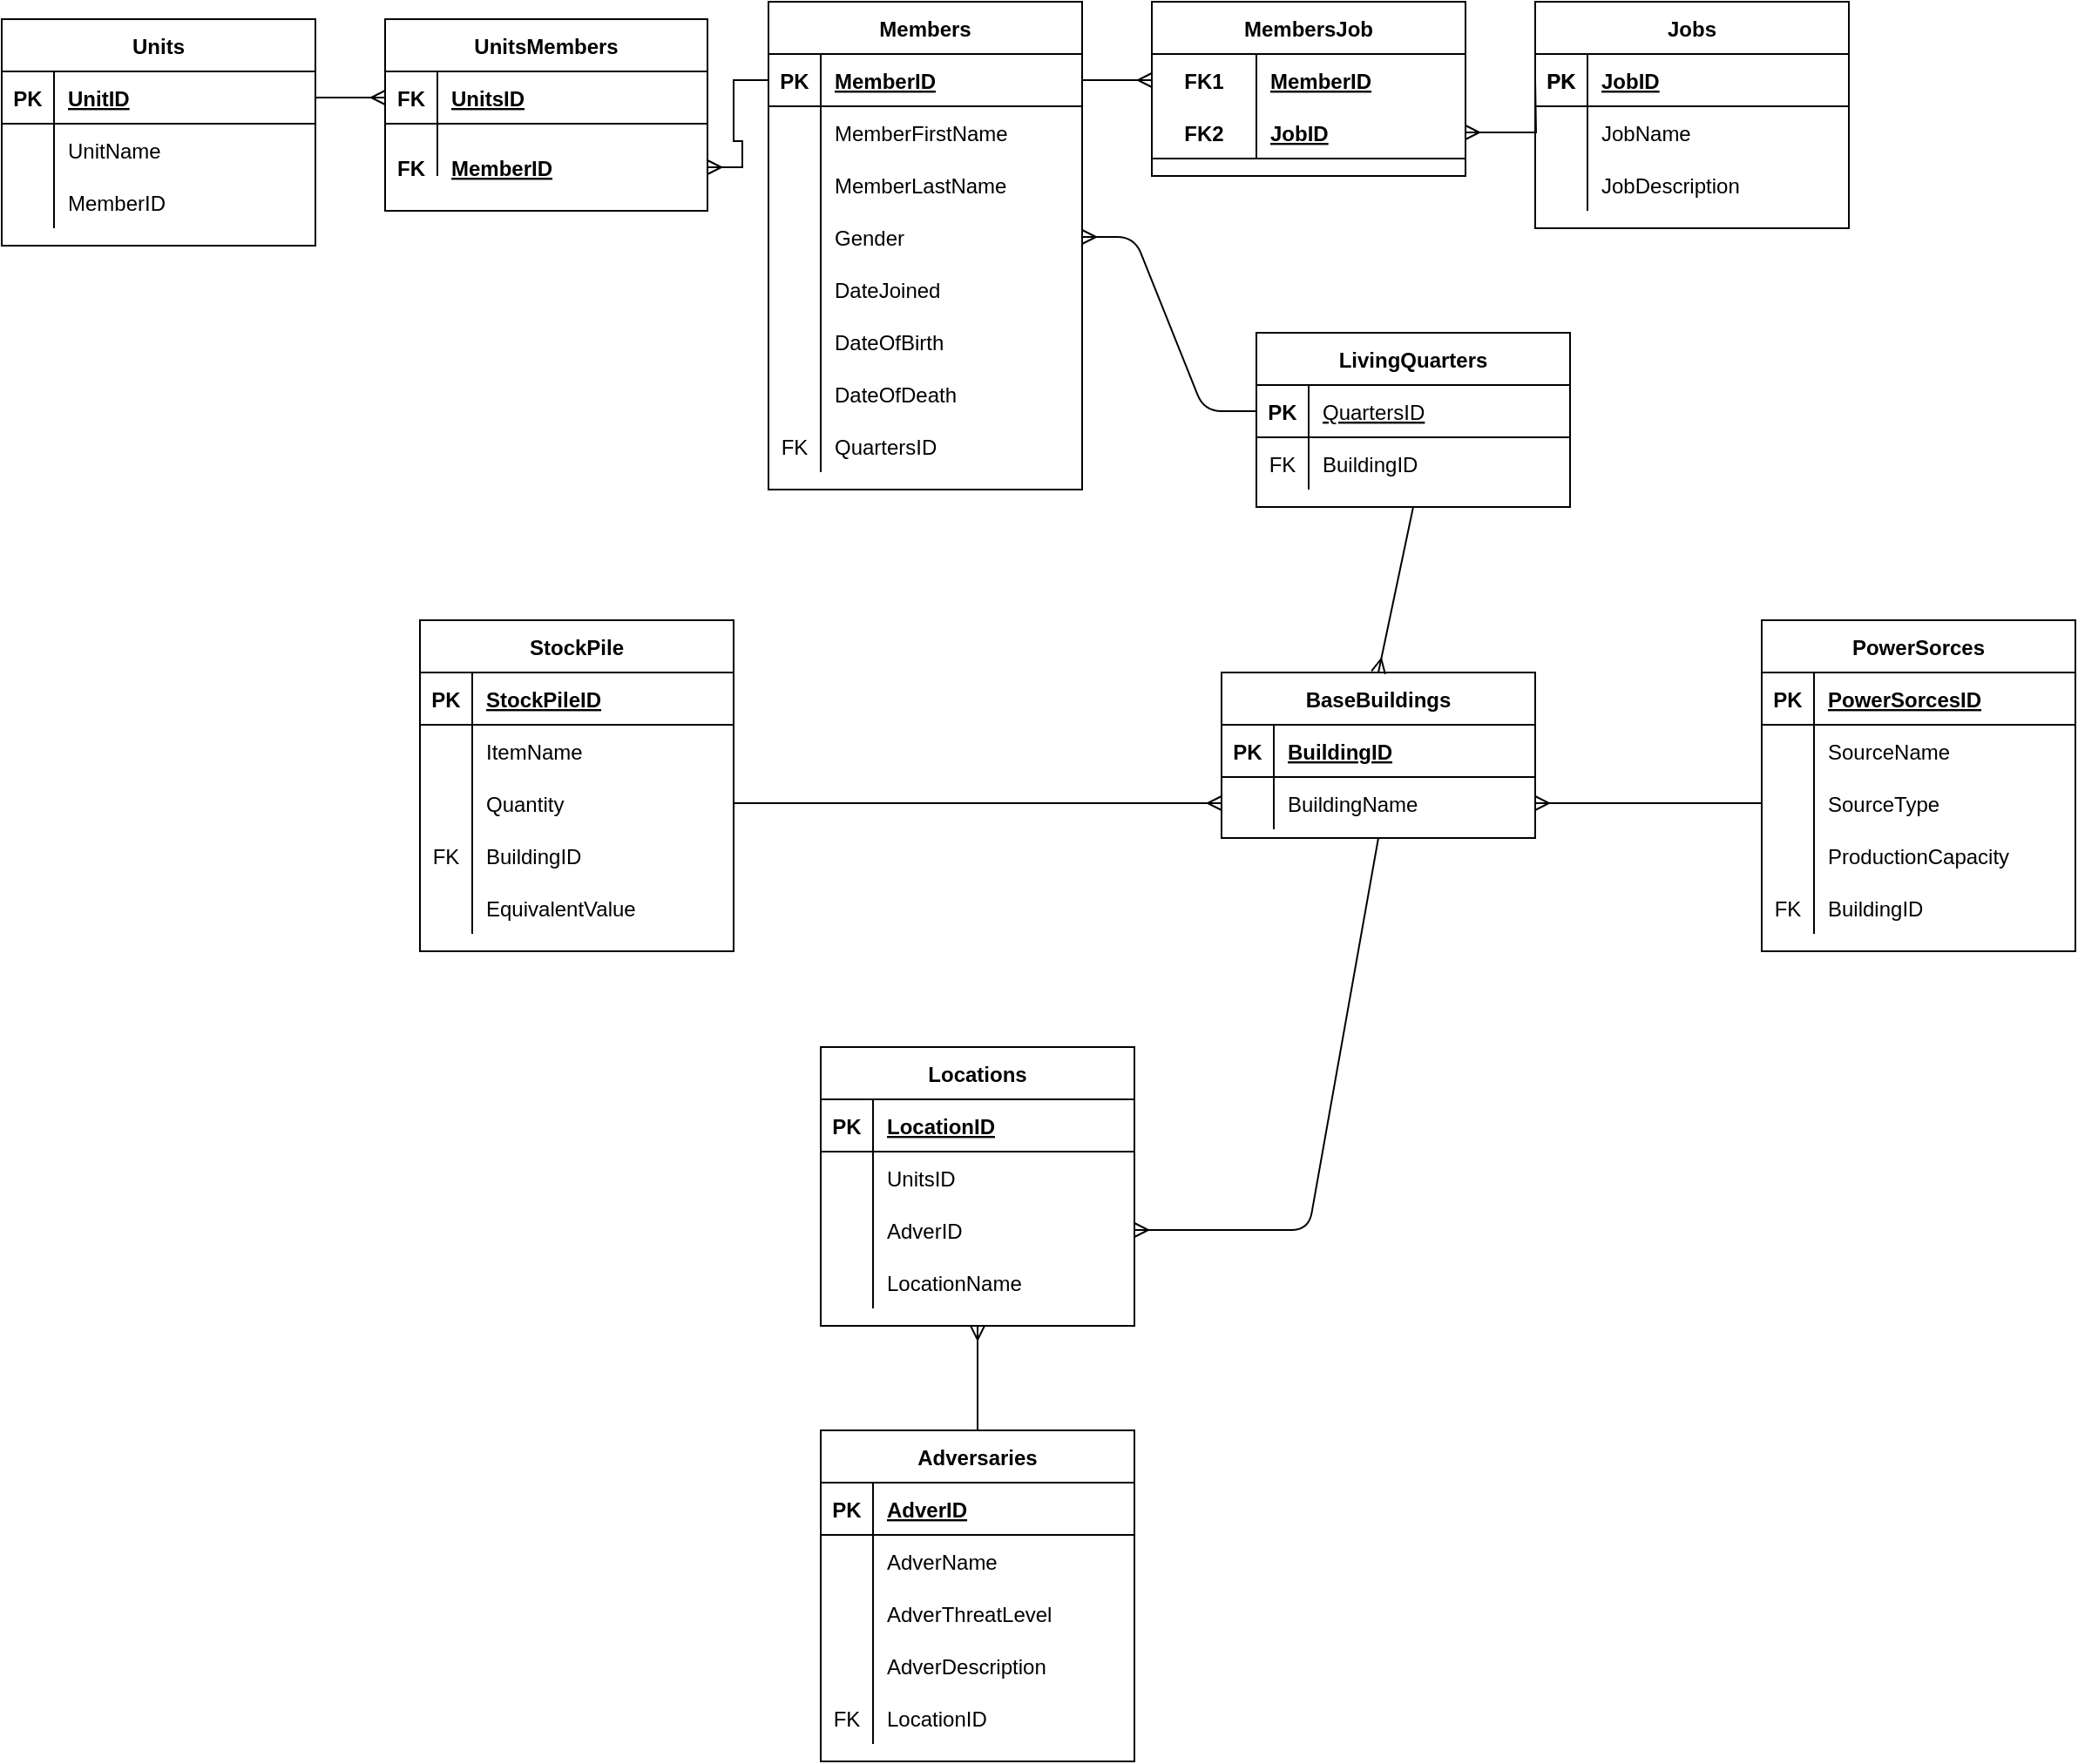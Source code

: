 <?xml version="1.0" encoding="UTF-8"?>
<mxfile version="15.2.7" type="device"><diagram id="sGzeN9eq1iAqkdP0Y8tc" name="Page-1"><mxGraphModel dx="1024" dy="592" grid="1" gridSize="10" guides="1" tooltips="1" connect="1" arrows="1" fold="1" page="1" pageScale="1" pageWidth="850" pageHeight="1100" math="0" shadow="0"><root><mxCell id="0"/><mxCell id="1" parent="0"/><mxCell id="gWBonMHqzaID2I5CXt48-1" value="Members" style="shape=table;startSize=30;container=1;collapsible=1;childLayout=tableLayout;fixedRows=1;rowLines=0;fontStyle=1;align=center;resizeLast=1;" parent="1" vertex="1"><mxGeometry x="460" y="20" width="180" height="280" as="geometry"/></mxCell><mxCell id="gWBonMHqzaID2I5CXt48-2" value="" style="shape=partialRectangle;collapsible=0;dropTarget=0;pointerEvents=0;fillColor=none;top=0;left=0;bottom=1;right=0;points=[[0,0.5],[1,0.5]];portConstraint=eastwest;" parent="gWBonMHqzaID2I5CXt48-1" vertex="1"><mxGeometry y="30" width="180" height="30" as="geometry"/></mxCell><mxCell id="gWBonMHqzaID2I5CXt48-3" value="PK" style="shape=partialRectangle;connectable=0;fillColor=none;top=0;left=0;bottom=0;right=0;fontStyle=1;overflow=hidden;" parent="gWBonMHqzaID2I5CXt48-2" vertex="1"><mxGeometry width="30" height="30" as="geometry"><mxRectangle width="30" height="30" as="alternateBounds"/></mxGeometry></mxCell><mxCell id="gWBonMHqzaID2I5CXt48-4" value="MemberID" style="shape=partialRectangle;connectable=0;fillColor=none;top=0;left=0;bottom=0;right=0;align=left;spacingLeft=6;fontStyle=5;overflow=hidden;" parent="gWBonMHqzaID2I5CXt48-2" vertex="1"><mxGeometry x="30" width="150" height="30" as="geometry"><mxRectangle width="150" height="30" as="alternateBounds"/></mxGeometry></mxCell><mxCell id="gWBonMHqzaID2I5CXt48-5" value="" style="shape=partialRectangle;collapsible=0;dropTarget=0;pointerEvents=0;fillColor=none;top=0;left=0;bottom=0;right=0;points=[[0,0.5],[1,0.5]];portConstraint=eastwest;" parent="gWBonMHqzaID2I5CXt48-1" vertex="1"><mxGeometry y="60" width="180" height="30" as="geometry"/></mxCell><mxCell id="gWBonMHqzaID2I5CXt48-6" value="" style="shape=partialRectangle;connectable=0;fillColor=none;top=0;left=0;bottom=0;right=0;editable=1;overflow=hidden;" parent="gWBonMHqzaID2I5CXt48-5" vertex="1"><mxGeometry width="30" height="30" as="geometry"><mxRectangle width="30" height="30" as="alternateBounds"/></mxGeometry></mxCell><mxCell id="gWBonMHqzaID2I5CXt48-7" value="MemberFirstName" style="shape=partialRectangle;connectable=0;fillColor=none;top=0;left=0;bottom=0;right=0;align=left;spacingLeft=6;overflow=hidden;" parent="gWBonMHqzaID2I5CXt48-5" vertex="1"><mxGeometry x="30" width="150" height="30" as="geometry"><mxRectangle width="150" height="30" as="alternateBounds"/></mxGeometry></mxCell><mxCell id="gWBonMHqzaID2I5CXt48-8" value="" style="shape=partialRectangle;collapsible=0;dropTarget=0;pointerEvents=0;fillColor=none;top=0;left=0;bottom=0;right=0;points=[[0,0.5],[1,0.5]];portConstraint=eastwest;" parent="gWBonMHqzaID2I5CXt48-1" vertex="1"><mxGeometry y="90" width="180" height="30" as="geometry"/></mxCell><mxCell id="gWBonMHqzaID2I5CXt48-9" value="" style="shape=partialRectangle;connectable=0;fillColor=none;top=0;left=0;bottom=0;right=0;editable=1;overflow=hidden;" parent="gWBonMHqzaID2I5CXt48-8" vertex="1"><mxGeometry width="30" height="30" as="geometry"><mxRectangle width="30" height="30" as="alternateBounds"/></mxGeometry></mxCell><mxCell id="gWBonMHqzaID2I5CXt48-10" value="MemberLastName" style="shape=partialRectangle;connectable=0;fillColor=none;top=0;left=0;bottom=0;right=0;align=left;spacingLeft=6;overflow=hidden;" parent="gWBonMHqzaID2I5CXt48-8" vertex="1"><mxGeometry x="30" width="150" height="30" as="geometry"><mxRectangle width="150" height="30" as="alternateBounds"/></mxGeometry></mxCell><mxCell id="gWBonMHqzaID2I5CXt48-11" value="" style="shape=partialRectangle;collapsible=0;dropTarget=0;pointerEvents=0;fillColor=none;top=0;left=0;bottom=0;right=0;points=[[0,0.5],[1,0.5]];portConstraint=eastwest;" parent="gWBonMHqzaID2I5CXt48-1" vertex="1"><mxGeometry y="120" width="180" height="30" as="geometry"/></mxCell><mxCell id="gWBonMHqzaID2I5CXt48-12" value="" style="shape=partialRectangle;connectable=0;fillColor=none;top=0;left=0;bottom=0;right=0;editable=1;overflow=hidden;" parent="gWBonMHqzaID2I5CXt48-11" vertex="1"><mxGeometry width="30" height="30" as="geometry"><mxRectangle width="30" height="30" as="alternateBounds"/></mxGeometry></mxCell><mxCell id="gWBonMHqzaID2I5CXt48-13" value="Gender" style="shape=partialRectangle;connectable=0;fillColor=none;top=0;left=0;bottom=0;right=0;align=left;spacingLeft=6;overflow=hidden;" parent="gWBonMHqzaID2I5CXt48-11" vertex="1"><mxGeometry x="30" width="150" height="30" as="geometry"><mxRectangle width="150" height="30" as="alternateBounds"/></mxGeometry></mxCell><mxCell id="CGRuyr7pEytKTQR2_WyI-4" value="" style="shape=partialRectangle;collapsible=0;dropTarget=0;pointerEvents=0;fillColor=none;top=0;left=0;bottom=0;right=0;points=[[0,0.5],[1,0.5]];portConstraint=eastwest;" vertex="1" parent="gWBonMHqzaID2I5CXt48-1"><mxGeometry y="150" width="180" height="30" as="geometry"/></mxCell><mxCell id="CGRuyr7pEytKTQR2_WyI-5" value="" style="shape=partialRectangle;connectable=0;fillColor=none;top=0;left=0;bottom=0;right=0;editable=1;overflow=hidden;" vertex="1" parent="CGRuyr7pEytKTQR2_WyI-4"><mxGeometry width="30" height="30" as="geometry"><mxRectangle width="30" height="30" as="alternateBounds"/></mxGeometry></mxCell><mxCell id="CGRuyr7pEytKTQR2_WyI-6" value="DateJoined" style="shape=partialRectangle;connectable=0;fillColor=none;top=0;left=0;bottom=0;right=0;align=left;spacingLeft=6;overflow=hidden;" vertex="1" parent="CGRuyr7pEytKTQR2_WyI-4"><mxGeometry x="30" width="150" height="30" as="geometry"><mxRectangle width="150" height="30" as="alternateBounds"/></mxGeometry></mxCell><mxCell id="CGRuyr7pEytKTQR2_WyI-7" value="" style="shape=partialRectangle;collapsible=0;dropTarget=0;pointerEvents=0;fillColor=none;top=0;left=0;bottom=0;right=0;points=[[0,0.5],[1,0.5]];portConstraint=eastwest;" vertex="1" parent="gWBonMHqzaID2I5CXt48-1"><mxGeometry y="180" width="180" height="30" as="geometry"/></mxCell><mxCell id="CGRuyr7pEytKTQR2_WyI-8" value="" style="shape=partialRectangle;connectable=0;fillColor=none;top=0;left=0;bottom=0;right=0;editable=1;overflow=hidden;" vertex="1" parent="CGRuyr7pEytKTQR2_WyI-7"><mxGeometry width="30" height="30" as="geometry"><mxRectangle width="30" height="30" as="alternateBounds"/></mxGeometry></mxCell><mxCell id="CGRuyr7pEytKTQR2_WyI-9" value="DateOfBirth" style="shape=partialRectangle;connectable=0;fillColor=none;top=0;left=0;bottom=0;right=0;align=left;spacingLeft=6;overflow=hidden;" vertex="1" parent="CGRuyr7pEytKTQR2_WyI-7"><mxGeometry x="30" width="150" height="30" as="geometry"><mxRectangle width="150" height="30" as="alternateBounds"/></mxGeometry></mxCell><mxCell id="CGRuyr7pEytKTQR2_WyI-10" value="" style="shape=partialRectangle;collapsible=0;dropTarget=0;pointerEvents=0;fillColor=none;top=0;left=0;bottom=0;right=0;points=[[0,0.5],[1,0.5]];portConstraint=eastwest;" vertex="1" parent="gWBonMHqzaID2I5CXt48-1"><mxGeometry y="210" width="180" height="30" as="geometry"/></mxCell><mxCell id="CGRuyr7pEytKTQR2_WyI-11" value="" style="shape=partialRectangle;connectable=0;fillColor=none;top=0;left=0;bottom=0;right=0;editable=1;overflow=hidden;" vertex="1" parent="CGRuyr7pEytKTQR2_WyI-10"><mxGeometry width="30" height="30" as="geometry"><mxRectangle width="30" height="30" as="alternateBounds"/></mxGeometry></mxCell><mxCell id="CGRuyr7pEytKTQR2_WyI-12" value="DateOfDeath" style="shape=partialRectangle;connectable=0;fillColor=none;top=0;left=0;bottom=0;right=0;align=left;spacingLeft=6;overflow=hidden;" vertex="1" parent="CGRuyr7pEytKTQR2_WyI-10"><mxGeometry x="30" width="150" height="30" as="geometry"><mxRectangle width="150" height="30" as="alternateBounds"/></mxGeometry></mxCell><mxCell id="gWBonMHqzaID2I5CXt48-14" value="" style="shape=partialRectangle;collapsible=0;dropTarget=0;pointerEvents=0;fillColor=none;top=0;left=0;bottom=0;right=0;points=[[0,0.5],[1,0.5]];portConstraint=eastwest;" parent="gWBonMHqzaID2I5CXt48-1" vertex="1"><mxGeometry y="240" width="180" height="30" as="geometry"/></mxCell><mxCell id="gWBonMHqzaID2I5CXt48-15" value="FK" style="shape=partialRectangle;connectable=0;fillColor=none;top=0;left=0;bottom=0;right=0;editable=1;overflow=hidden;" parent="gWBonMHqzaID2I5CXt48-14" vertex="1"><mxGeometry width="30" height="30" as="geometry"><mxRectangle width="30" height="30" as="alternateBounds"/></mxGeometry></mxCell><mxCell id="gWBonMHqzaID2I5CXt48-16" value="QuartersID" style="shape=partialRectangle;connectable=0;fillColor=none;top=0;left=0;bottom=0;right=0;align=left;spacingLeft=6;overflow=hidden;" parent="gWBonMHqzaID2I5CXt48-14" vertex="1"><mxGeometry x="30" width="150" height="30" as="geometry"><mxRectangle width="150" height="30" as="alternateBounds"/></mxGeometry></mxCell><mxCell id="gWBonMHqzaID2I5CXt48-17" value="Locations" style="shape=table;startSize=30;container=1;collapsible=1;childLayout=tableLayout;fixedRows=1;rowLines=0;fontStyle=1;align=center;resizeLast=1;" parent="1" vertex="1"><mxGeometry x="490" y="620" width="180" height="160" as="geometry"/></mxCell><mxCell id="gWBonMHqzaID2I5CXt48-18" value="" style="shape=partialRectangle;collapsible=0;dropTarget=0;pointerEvents=0;fillColor=none;top=0;left=0;bottom=1;right=0;points=[[0,0.5],[1,0.5]];portConstraint=eastwest;" parent="gWBonMHqzaID2I5CXt48-17" vertex="1"><mxGeometry y="30" width="180" height="30" as="geometry"/></mxCell><mxCell id="gWBonMHqzaID2I5CXt48-19" value="PK" style="shape=partialRectangle;connectable=0;fillColor=none;top=0;left=0;bottom=0;right=0;fontStyle=1;overflow=hidden;" parent="gWBonMHqzaID2I5CXt48-18" vertex="1"><mxGeometry width="30" height="30" as="geometry"><mxRectangle width="30" height="30" as="alternateBounds"/></mxGeometry></mxCell><mxCell id="gWBonMHqzaID2I5CXt48-20" value="LocationID" style="shape=partialRectangle;connectable=0;fillColor=none;top=0;left=0;bottom=0;right=0;align=left;spacingLeft=6;fontStyle=5;overflow=hidden;" parent="gWBonMHqzaID2I5CXt48-18" vertex="1"><mxGeometry x="30" width="150" height="30" as="geometry"><mxRectangle width="150" height="30" as="alternateBounds"/></mxGeometry></mxCell><mxCell id="gWBonMHqzaID2I5CXt48-21" value="" style="shape=partialRectangle;collapsible=0;dropTarget=0;pointerEvents=0;fillColor=none;top=0;left=0;bottom=0;right=0;points=[[0,0.5],[1,0.5]];portConstraint=eastwest;" parent="gWBonMHqzaID2I5CXt48-17" vertex="1"><mxGeometry y="60" width="180" height="30" as="geometry"/></mxCell><mxCell id="gWBonMHqzaID2I5CXt48-22" value="" style="shape=partialRectangle;connectable=0;fillColor=none;top=0;left=0;bottom=0;right=0;editable=1;overflow=hidden;" parent="gWBonMHqzaID2I5CXt48-21" vertex="1"><mxGeometry width="30" height="30" as="geometry"><mxRectangle width="30" height="30" as="alternateBounds"/></mxGeometry></mxCell><mxCell id="gWBonMHqzaID2I5CXt48-23" value="UnitsID" style="shape=partialRectangle;connectable=0;fillColor=none;top=0;left=0;bottom=0;right=0;align=left;spacingLeft=6;overflow=hidden;" parent="gWBonMHqzaID2I5CXt48-21" vertex="1"><mxGeometry x="30" width="150" height="30" as="geometry"><mxRectangle width="150" height="30" as="alternateBounds"/></mxGeometry></mxCell><mxCell id="gWBonMHqzaID2I5CXt48-24" value="" style="shape=partialRectangle;collapsible=0;dropTarget=0;pointerEvents=0;fillColor=none;top=0;left=0;bottom=0;right=0;points=[[0,0.5],[1,0.5]];portConstraint=eastwest;" parent="gWBonMHqzaID2I5CXt48-17" vertex="1"><mxGeometry y="90" width="180" height="30" as="geometry"/></mxCell><mxCell id="gWBonMHqzaID2I5CXt48-25" value="" style="shape=partialRectangle;connectable=0;fillColor=none;top=0;left=0;bottom=0;right=0;editable=1;overflow=hidden;" parent="gWBonMHqzaID2I5CXt48-24" vertex="1"><mxGeometry width="30" height="30" as="geometry"><mxRectangle width="30" height="30" as="alternateBounds"/></mxGeometry></mxCell><mxCell id="gWBonMHqzaID2I5CXt48-26" value="AdverID" style="shape=partialRectangle;connectable=0;fillColor=none;top=0;left=0;bottom=0;right=0;align=left;spacingLeft=6;overflow=hidden;" parent="gWBonMHqzaID2I5CXt48-24" vertex="1"><mxGeometry x="30" width="150" height="30" as="geometry"><mxRectangle width="150" height="30" as="alternateBounds"/></mxGeometry></mxCell><mxCell id="gWBonMHqzaID2I5CXt48-27" value="" style="shape=partialRectangle;collapsible=0;dropTarget=0;pointerEvents=0;fillColor=none;top=0;left=0;bottom=0;right=0;points=[[0,0.5],[1,0.5]];portConstraint=eastwest;" parent="gWBonMHqzaID2I5CXt48-17" vertex="1"><mxGeometry y="120" width="180" height="30" as="geometry"/></mxCell><mxCell id="gWBonMHqzaID2I5CXt48-28" value="" style="shape=partialRectangle;connectable=0;fillColor=none;top=0;left=0;bottom=0;right=0;editable=1;overflow=hidden;" parent="gWBonMHqzaID2I5CXt48-27" vertex="1"><mxGeometry width="30" height="30" as="geometry"><mxRectangle width="30" height="30" as="alternateBounds"/></mxGeometry></mxCell><mxCell id="gWBonMHqzaID2I5CXt48-29" value="LocationName" style="shape=partialRectangle;connectable=0;fillColor=none;top=0;left=0;bottom=0;right=0;align=left;spacingLeft=6;overflow=hidden;" parent="gWBonMHqzaID2I5CXt48-27" vertex="1"><mxGeometry x="30" width="150" height="30" as="geometry"><mxRectangle width="150" height="30" as="alternateBounds"/></mxGeometry></mxCell><mxCell id="gWBonMHqzaID2I5CXt48-30" value="Units" style="shape=table;startSize=30;container=1;collapsible=1;childLayout=tableLayout;fixedRows=1;rowLines=0;fontStyle=1;align=center;resizeLast=1;" parent="1" vertex="1"><mxGeometry x="20" y="30" width="180" height="130" as="geometry"/></mxCell><mxCell id="gWBonMHqzaID2I5CXt48-31" value="" style="shape=partialRectangle;collapsible=0;dropTarget=0;pointerEvents=0;fillColor=none;top=0;left=0;bottom=1;right=0;points=[[0,0.5],[1,0.5]];portConstraint=eastwest;" parent="gWBonMHqzaID2I5CXt48-30" vertex="1"><mxGeometry y="30" width="180" height="30" as="geometry"/></mxCell><mxCell id="gWBonMHqzaID2I5CXt48-32" value="PK" style="shape=partialRectangle;connectable=0;fillColor=none;top=0;left=0;bottom=0;right=0;fontStyle=1;overflow=hidden;" parent="gWBonMHqzaID2I5CXt48-31" vertex="1"><mxGeometry width="30" height="30" as="geometry"><mxRectangle width="30" height="30" as="alternateBounds"/></mxGeometry></mxCell><mxCell id="gWBonMHqzaID2I5CXt48-33" value="UnitID" style="shape=partialRectangle;connectable=0;fillColor=none;top=0;left=0;bottom=0;right=0;align=left;spacingLeft=6;fontStyle=5;overflow=hidden;" parent="gWBonMHqzaID2I5CXt48-31" vertex="1"><mxGeometry x="30" width="150" height="30" as="geometry"><mxRectangle width="150" height="30" as="alternateBounds"/></mxGeometry></mxCell><mxCell id="gWBonMHqzaID2I5CXt48-34" value="" style="shape=partialRectangle;collapsible=0;dropTarget=0;pointerEvents=0;fillColor=none;top=0;left=0;bottom=0;right=0;points=[[0,0.5],[1,0.5]];portConstraint=eastwest;" parent="gWBonMHqzaID2I5CXt48-30" vertex="1"><mxGeometry y="60" width="180" height="30" as="geometry"/></mxCell><mxCell id="gWBonMHqzaID2I5CXt48-35" value="" style="shape=partialRectangle;connectable=0;fillColor=none;top=0;left=0;bottom=0;right=0;editable=1;overflow=hidden;" parent="gWBonMHqzaID2I5CXt48-34" vertex="1"><mxGeometry width="30" height="30" as="geometry"><mxRectangle width="30" height="30" as="alternateBounds"/></mxGeometry></mxCell><mxCell id="gWBonMHqzaID2I5CXt48-36" value="UnitName" style="shape=partialRectangle;connectable=0;fillColor=none;top=0;left=0;bottom=0;right=0;align=left;spacingLeft=6;overflow=hidden;" parent="gWBonMHqzaID2I5CXt48-34" vertex="1"><mxGeometry x="30" width="150" height="30" as="geometry"><mxRectangle width="150" height="30" as="alternateBounds"/></mxGeometry></mxCell><mxCell id="gWBonMHqzaID2I5CXt48-37" value="" style="shape=partialRectangle;collapsible=0;dropTarget=0;pointerEvents=0;fillColor=none;top=0;left=0;bottom=0;right=0;points=[[0,0.5],[1,0.5]];portConstraint=eastwest;" parent="gWBonMHqzaID2I5CXt48-30" vertex="1"><mxGeometry y="90" width="180" height="30" as="geometry"/></mxCell><mxCell id="gWBonMHqzaID2I5CXt48-38" value="" style="shape=partialRectangle;connectable=0;fillColor=none;top=0;left=0;bottom=0;right=0;editable=1;overflow=hidden;" parent="gWBonMHqzaID2I5CXt48-37" vertex="1"><mxGeometry width="30" height="30" as="geometry"><mxRectangle width="30" height="30" as="alternateBounds"/></mxGeometry></mxCell><mxCell id="gWBonMHqzaID2I5CXt48-39" value="MemberID" style="shape=partialRectangle;connectable=0;fillColor=none;top=0;left=0;bottom=0;right=0;align=left;spacingLeft=6;overflow=hidden;" parent="gWBonMHqzaID2I5CXt48-37" vertex="1"><mxGeometry x="30" width="150" height="30" as="geometry"><mxRectangle width="150" height="30" as="alternateBounds"/></mxGeometry></mxCell><mxCell id="gWBonMHqzaID2I5CXt48-43" value="StockPile" style="shape=table;startSize=30;container=1;collapsible=1;childLayout=tableLayout;fixedRows=1;rowLines=0;fontStyle=1;align=center;resizeLast=1;" parent="1" vertex="1"><mxGeometry x="260" y="375" width="180" height="190" as="geometry"/></mxCell><mxCell id="gWBonMHqzaID2I5CXt48-44" value="" style="shape=partialRectangle;collapsible=0;dropTarget=0;pointerEvents=0;fillColor=none;top=0;left=0;bottom=1;right=0;points=[[0,0.5],[1,0.5]];portConstraint=eastwest;" parent="gWBonMHqzaID2I5CXt48-43" vertex="1"><mxGeometry y="30" width="180" height="30" as="geometry"/></mxCell><mxCell id="gWBonMHqzaID2I5CXt48-45" value="PK" style="shape=partialRectangle;connectable=0;fillColor=none;top=0;left=0;bottom=0;right=0;fontStyle=1;overflow=hidden;" parent="gWBonMHqzaID2I5CXt48-44" vertex="1"><mxGeometry width="30" height="30" as="geometry"><mxRectangle width="30" height="30" as="alternateBounds"/></mxGeometry></mxCell><mxCell id="gWBonMHqzaID2I5CXt48-46" value="StockPileID" style="shape=partialRectangle;connectable=0;fillColor=none;top=0;left=0;bottom=0;right=0;align=left;spacingLeft=6;fontStyle=5;overflow=hidden;" parent="gWBonMHqzaID2I5CXt48-44" vertex="1"><mxGeometry x="30" width="150" height="30" as="geometry"><mxRectangle width="150" height="30" as="alternateBounds"/></mxGeometry></mxCell><mxCell id="gWBonMHqzaID2I5CXt48-47" value="" style="shape=partialRectangle;collapsible=0;dropTarget=0;pointerEvents=0;fillColor=none;top=0;left=0;bottom=0;right=0;points=[[0,0.5],[1,0.5]];portConstraint=eastwest;" parent="gWBonMHqzaID2I5CXt48-43" vertex="1"><mxGeometry y="60" width="180" height="30" as="geometry"/></mxCell><mxCell id="gWBonMHqzaID2I5CXt48-48" value="" style="shape=partialRectangle;connectable=0;fillColor=none;top=0;left=0;bottom=0;right=0;editable=1;overflow=hidden;" parent="gWBonMHqzaID2I5CXt48-47" vertex="1"><mxGeometry width="30" height="30" as="geometry"><mxRectangle width="30" height="30" as="alternateBounds"/></mxGeometry></mxCell><mxCell id="gWBonMHqzaID2I5CXt48-49" value="ItemName" style="shape=partialRectangle;connectable=0;fillColor=none;top=0;left=0;bottom=0;right=0;align=left;spacingLeft=6;overflow=hidden;" parent="gWBonMHqzaID2I5CXt48-47" vertex="1"><mxGeometry x="30" width="150" height="30" as="geometry"><mxRectangle width="150" height="30" as="alternateBounds"/></mxGeometry></mxCell><mxCell id="gWBonMHqzaID2I5CXt48-50" value="" style="shape=partialRectangle;collapsible=0;dropTarget=0;pointerEvents=0;fillColor=none;top=0;left=0;bottom=0;right=0;points=[[0,0.5],[1,0.5]];portConstraint=eastwest;" parent="gWBonMHqzaID2I5CXt48-43" vertex="1"><mxGeometry y="90" width="180" height="30" as="geometry"/></mxCell><mxCell id="gWBonMHqzaID2I5CXt48-51" value="" style="shape=partialRectangle;connectable=0;fillColor=none;top=0;left=0;bottom=0;right=0;editable=1;overflow=hidden;" parent="gWBonMHqzaID2I5CXt48-50" vertex="1"><mxGeometry width="30" height="30" as="geometry"><mxRectangle width="30" height="30" as="alternateBounds"/></mxGeometry></mxCell><mxCell id="gWBonMHqzaID2I5CXt48-52" value="Quantity" style="shape=partialRectangle;connectable=0;fillColor=none;top=0;left=0;bottom=0;right=0;align=left;spacingLeft=6;overflow=hidden;" parent="gWBonMHqzaID2I5CXt48-50" vertex="1"><mxGeometry x="30" width="150" height="30" as="geometry"><mxRectangle width="150" height="30" as="alternateBounds"/></mxGeometry></mxCell><mxCell id="gWBonMHqzaID2I5CXt48-180" value="" style="shape=partialRectangle;collapsible=0;dropTarget=0;pointerEvents=0;fillColor=none;top=0;left=0;bottom=0;right=0;points=[[0,0.5],[1,0.5]];portConstraint=eastwest;" parent="gWBonMHqzaID2I5CXt48-43" vertex="1"><mxGeometry y="120" width="180" height="30" as="geometry"/></mxCell><mxCell id="gWBonMHqzaID2I5CXt48-181" value="FK" style="shape=partialRectangle;connectable=0;fillColor=none;top=0;left=0;bottom=0;right=0;editable=1;overflow=hidden;" parent="gWBonMHqzaID2I5CXt48-180" vertex="1"><mxGeometry width="30" height="30" as="geometry"><mxRectangle width="30" height="30" as="alternateBounds"/></mxGeometry></mxCell><mxCell id="gWBonMHqzaID2I5CXt48-182" value="BuildingID" style="shape=partialRectangle;connectable=0;fillColor=none;top=0;left=0;bottom=0;right=0;align=left;spacingLeft=6;overflow=hidden;" parent="gWBonMHqzaID2I5CXt48-180" vertex="1"><mxGeometry x="30" width="150" height="30" as="geometry"><mxRectangle width="150" height="30" as="alternateBounds"/></mxGeometry></mxCell><mxCell id="CGRuyr7pEytKTQR2_WyI-1" value="" style="shape=partialRectangle;collapsible=0;dropTarget=0;pointerEvents=0;fillColor=none;top=0;left=0;bottom=0;right=0;points=[[0,0.5],[1,0.5]];portConstraint=eastwest;" vertex="1" parent="gWBonMHqzaID2I5CXt48-43"><mxGeometry y="150" width="180" height="30" as="geometry"/></mxCell><mxCell id="CGRuyr7pEytKTQR2_WyI-2" value="" style="shape=partialRectangle;connectable=0;fillColor=none;top=0;left=0;bottom=0;right=0;editable=1;overflow=hidden;" vertex="1" parent="CGRuyr7pEytKTQR2_WyI-1"><mxGeometry width="30" height="30" as="geometry"><mxRectangle width="30" height="30" as="alternateBounds"/></mxGeometry></mxCell><mxCell id="CGRuyr7pEytKTQR2_WyI-3" value="EquivalentValue" style="shape=partialRectangle;connectable=0;fillColor=none;top=0;left=0;bottom=0;right=0;align=left;spacingLeft=6;overflow=hidden;" vertex="1" parent="CGRuyr7pEytKTQR2_WyI-1"><mxGeometry x="30" width="150" height="30" as="geometry"><mxRectangle width="150" height="30" as="alternateBounds"/></mxGeometry></mxCell><mxCell id="gWBonMHqzaID2I5CXt48-66" value="Adversaries" style="shape=table;startSize=30;container=1;collapsible=1;childLayout=tableLayout;fixedRows=1;rowLines=0;fontStyle=1;align=center;resizeLast=1;" parent="1" vertex="1"><mxGeometry x="490" y="840" width="180" height="190" as="geometry"/></mxCell><mxCell id="gWBonMHqzaID2I5CXt48-67" value="" style="shape=partialRectangle;collapsible=0;dropTarget=0;pointerEvents=0;fillColor=none;top=0;left=0;bottom=1;right=0;points=[[0,0.5],[1,0.5]];portConstraint=eastwest;" parent="gWBonMHqzaID2I5CXt48-66" vertex="1"><mxGeometry y="30" width="180" height="30" as="geometry"/></mxCell><mxCell id="gWBonMHqzaID2I5CXt48-68" value="PK" style="shape=partialRectangle;connectable=0;fillColor=none;top=0;left=0;bottom=0;right=0;fontStyle=1;overflow=hidden;" parent="gWBonMHqzaID2I5CXt48-67" vertex="1"><mxGeometry width="30" height="30" as="geometry"><mxRectangle width="30" height="30" as="alternateBounds"/></mxGeometry></mxCell><mxCell id="gWBonMHqzaID2I5CXt48-69" value="AdverID" style="shape=partialRectangle;connectable=0;fillColor=none;top=0;left=0;bottom=0;right=0;align=left;spacingLeft=6;fontStyle=5;overflow=hidden;" parent="gWBonMHqzaID2I5CXt48-67" vertex="1"><mxGeometry x="30" width="150" height="30" as="geometry"><mxRectangle width="150" height="30" as="alternateBounds"/></mxGeometry></mxCell><mxCell id="gWBonMHqzaID2I5CXt48-70" value="" style="shape=partialRectangle;collapsible=0;dropTarget=0;pointerEvents=0;fillColor=none;top=0;left=0;bottom=0;right=0;points=[[0,0.5],[1,0.5]];portConstraint=eastwest;" parent="gWBonMHqzaID2I5CXt48-66" vertex="1"><mxGeometry y="60" width="180" height="30" as="geometry"/></mxCell><mxCell id="gWBonMHqzaID2I5CXt48-71" value="" style="shape=partialRectangle;connectable=0;fillColor=none;top=0;left=0;bottom=0;right=0;editable=1;overflow=hidden;" parent="gWBonMHqzaID2I5CXt48-70" vertex="1"><mxGeometry width="30" height="30" as="geometry"><mxRectangle width="30" height="30" as="alternateBounds"/></mxGeometry></mxCell><mxCell id="gWBonMHqzaID2I5CXt48-72" value="AdverName" style="shape=partialRectangle;connectable=0;fillColor=none;top=0;left=0;bottom=0;right=0;align=left;spacingLeft=6;overflow=hidden;" parent="gWBonMHqzaID2I5CXt48-70" vertex="1"><mxGeometry x="30" width="150" height="30" as="geometry"><mxRectangle width="150" height="30" as="alternateBounds"/></mxGeometry></mxCell><mxCell id="gWBonMHqzaID2I5CXt48-73" value="" style="shape=partialRectangle;collapsible=0;dropTarget=0;pointerEvents=0;fillColor=none;top=0;left=0;bottom=0;right=0;points=[[0,0.5],[1,0.5]];portConstraint=eastwest;" parent="gWBonMHqzaID2I5CXt48-66" vertex="1"><mxGeometry y="90" width="180" height="30" as="geometry"/></mxCell><mxCell id="gWBonMHqzaID2I5CXt48-74" value="" style="shape=partialRectangle;connectable=0;fillColor=none;top=0;left=0;bottom=0;right=0;editable=1;overflow=hidden;" parent="gWBonMHqzaID2I5CXt48-73" vertex="1"><mxGeometry width="30" height="30" as="geometry"><mxRectangle width="30" height="30" as="alternateBounds"/></mxGeometry></mxCell><mxCell id="gWBonMHqzaID2I5CXt48-75" value="AdverThreatLevel" style="shape=partialRectangle;connectable=0;fillColor=none;top=0;left=0;bottom=0;right=0;align=left;spacingLeft=6;overflow=hidden;" parent="gWBonMHqzaID2I5CXt48-73" vertex="1"><mxGeometry x="30" width="150" height="30" as="geometry"><mxRectangle width="150" height="30" as="alternateBounds"/></mxGeometry></mxCell><mxCell id="gWBonMHqzaID2I5CXt48-76" value="" style="shape=partialRectangle;collapsible=0;dropTarget=0;pointerEvents=0;fillColor=none;top=0;left=0;bottom=0;right=0;points=[[0,0.5],[1,0.5]];portConstraint=eastwest;" parent="gWBonMHqzaID2I5CXt48-66" vertex="1"><mxGeometry y="120" width="180" height="30" as="geometry"/></mxCell><mxCell id="gWBonMHqzaID2I5CXt48-77" value="" style="shape=partialRectangle;connectable=0;fillColor=none;top=0;left=0;bottom=0;right=0;editable=1;overflow=hidden;" parent="gWBonMHqzaID2I5CXt48-76" vertex="1"><mxGeometry width="30" height="30" as="geometry"><mxRectangle width="30" height="30" as="alternateBounds"/></mxGeometry></mxCell><mxCell id="gWBonMHqzaID2I5CXt48-78" value="AdverDescription" style="shape=partialRectangle;connectable=0;fillColor=none;top=0;left=0;bottom=0;right=0;align=left;spacingLeft=6;overflow=hidden;" parent="gWBonMHqzaID2I5CXt48-76" vertex="1"><mxGeometry x="30" width="150" height="30" as="geometry"><mxRectangle width="150" height="30" as="alternateBounds"/></mxGeometry></mxCell><mxCell id="CGRuyr7pEytKTQR2_WyI-21" value="" style="shape=partialRectangle;collapsible=0;dropTarget=0;pointerEvents=0;fillColor=none;top=0;left=0;bottom=0;right=0;points=[[0,0.5],[1,0.5]];portConstraint=eastwest;" vertex="1" parent="gWBonMHqzaID2I5CXt48-66"><mxGeometry y="150" width="180" height="30" as="geometry"/></mxCell><mxCell id="CGRuyr7pEytKTQR2_WyI-22" value="FK" style="shape=partialRectangle;connectable=0;fillColor=none;top=0;left=0;bottom=0;right=0;editable=1;overflow=hidden;" vertex="1" parent="CGRuyr7pEytKTQR2_WyI-21"><mxGeometry width="30" height="30" as="geometry"><mxRectangle width="30" height="30" as="alternateBounds"/></mxGeometry></mxCell><mxCell id="CGRuyr7pEytKTQR2_WyI-23" value="LocationID" style="shape=partialRectangle;connectable=0;fillColor=none;top=0;left=0;bottom=0;right=0;align=left;spacingLeft=6;overflow=hidden;" vertex="1" parent="CGRuyr7pEytKTQR2_WyI-21"><mxGeometry x="30" width="150" height="30" as="geometry"><mxRectangle width="150" height="30" as="alternateBounds"/></mxGeometry></mxCell><mxCell id="gWBonMHqzaID2I5CXt48-79" value="BaseBuildings" style="shape=table;startSize=30;container=1;collapsible=1;childLayout=tableLayout;fixedRows=1;rowLines=0;fontStyle=1;align=center;resizeLast=1;" parent="1" vertex="1"><mxGeometry x="720" y="405" width="180" height="95" as="geometry"/></mxCell><mxCell id="gWBonMHqzaID2I5CXt48-80" value="" style="shape=partialRectangle;collapsible=0;dropTarget=0;pointerEvents=0;fillColor=none;top=0;left=0;bottom=1;right=0;points=[[0,0.5],[1,0.5]];portConstraint=eastwest;" parent="gWBonMHqzaID2I5CXt48-79" vertex="1"><mxGeometry y="30" width="180" height="30" as="geometry"/></mxCell><mxCell id="gWBonMHqzaID2I5CXt48-81" value="PK" style="shape=partialRectangle;connectable=0;fillColor=none;top=0;left=0;bottom=0;right=0;fontStyle=1;overflow=hidden;" parent="gWBonMHqzaID2I5CXt48-80" vertex="1"><mxGeometry width="30" height="30" as="geometry"><mxRectangle width="30" height="30" as="alternateBounds"/></mxGeometry></mxCell><mxCell id="gWBonMHqzaID2I5CXt48-82" value="BuildingID" style="shape=partialRectangle;connectable=0;fillColor=none;top=0;left=0;bottom=0;right=0;align=left;spacingLeft=6;fontStyle=5;overflow=hidden;" parent="gWBonMHqzaID2I5CXt48-80" vertex="1"><mxGeometry x="30" width="150" height="30" as="geometry"><mxRectangle width="150" height="30" as="alternateBounds"/></mxGeometry></mxCell><mxCell id="gWBonMHqzaID2I5CXt48-83" value="" style="shape=partialRectangle;collapsible=0;dropTarget=0;pointerEvents=0;fillColor=none;top=0;left=0;bottom=0;right=0;points=[[0,0.5],[1,0.5]];portConstraint=eastwest;" parent="gWBonMHqzaID2I5CXt48-79" vertex="1"><mxGeometry y="60" width="180" height="30" as="geometry"/></mxCell><mxCell id="gWBonMHqzaID2I5CXt48-84" value="" style="shape=partialRectangle;connectable=0;fillColor=none;top=0;left=0;bottom=0;right=0;editable=1;overflow=hidden;" parent="gWBonMHqzaID2I5CXt48-83" vertex="1"><mxGeometry width="30" height="30" as="geometry"><mxRectangle width="30" height="30" as="alternateBounds"/></mxGeometry></mxCell><mxCell id="gWBonMHqzaID2I5CXt48-85" value="BuildingName" style="shape=partialRectangle;connectable=0;fillColor=none;top=0;left=0;bottom=0;right=0;align=left;spacingLeft=6;overflow=hidden;" parent="gWBonMHqzaID2I5CXt48-83" vertex="1"><mxGeometry x="30" width="150" height="30" as="geometry"><mxRectangle width="150" height="30" as="alternateBounds"/></mxGeometry></mxCell><mxCell id="gWBonMHqzaID2I5CXt48-92" value="PowerSorces" style="shape=table;startSize=30;container=1;collapsible=1;childLayout=tableLayout;fixedRows=1;rowLines=0;fontStyle=1;align=center;resizeLast=1;" parent="1" vertex="1"><mxGeometry x="1030" y="375" width="180" height="190" as="geometry"/></mxCell><mxCell id="gWBonMHqzaID2I5CXt48-93" value="" style="shape=partialRectangle;collapsible=0;dropTarget=0;pointerEvents=0;fillColor=none;top=0;left=0;bottom=1;right=0;points=[[0,0.5],[1,0.5]];portConstraint=eastwest;" parent="gWBonMHqzaID2I5CXt48-92" vertex="1"><mxGeometry y="30" width="180" height="30" as="geometry"/></mxCell><mxCell id="gWBonMHqzaID2I5CXt48-94" value="PK" style="shape=partialRectangle;connectable=0;fillColor=none;top=0;left=0;bottom=0;right=0;fontStyle=1;overflow=hidden;" parent="gWBonMHqzaID2I5CXt48-93" vertex="1"><mxGeometry width="30" height="30" as="geometry"><mxRectangle width="30" height="30" as="alternateBounds"/></mxGeometry></mxCell><mxCell id="gWBonMHqzaID2I5CXt48-95" value="PowerSorcesID" style="shape=partialRectangle;connectable=0;fillColor=none;top=0;left=0;bottom=0;right=0;align=left;spacingLeft=6;fontStyle=5;overflow=hidden;" parent="gWBonMHqzaID2I5CXt48-93" vertex="1"><mxGeometry x="30" width="150" height="30" as="geometry"><mxRectangle width="150" height="30" as="alternateBounds"/></mxGeometry></mxCell><mxCell id="gWBonMHqzaID2I5CXt48-96" value="" style="shape=partialRectangle;collapsible=0;dropTarget=0;pointerEvents=0;fillColor=none;top=0;left=0;bottom=0;right=0;points=[[0,0.5],[1,0.5]];portConstraint=eastwest;" parent="gWBonMHqzaID2I5CXt48-92" vertex="1"><mxGeometry y="60" width="180" height="30" as="geometry"/></mxCell><mxCell id="gWBonMHqzaID2I5CXt48-97" value="" style="shape=partialRectangle;connectable=0;fillColor=none;top=0;left=0;bottom=0;right=0;editable=1;overflow=hidden;" parent="gWBonMHqzaID2I5CXt48-96" vertex="1"><mxGeometry width="30" height="30" as="geometry"><mxRectangle width="30" height="30" as="alternateBounds"/></mxGeometry></mxCell><mxCell id="gWBonMHqzaID2I5CXt48-98" value="SourceName" style="shape=partialRectangle;connectable=0;fillColor=none;top=0;left=0;bottom=0;right=0;align=left;spacingLeft=6;overflow=hidden;" parent="gWBonMHqzaID2I5CXt48-96" vertex="1"><mxGeometry x="30" width="150" height="30" as="geometry"><mxRectangle width="150" height="30" as="alternateBounds"/></mxGeometry></mxCell><mxCell id="gWBonMHqzaID2I5CXt48-99" value="" style="shape=partialRectangle;collapsible=0;dropTarget=0;pointerEvents=0;fillColor=none;top=0;left=0;bottom=0;right=0;points=[[0,0.5],[1,0.5]];portConstraint=eastwest;" parent="gWBonMHqzaID2I5CXt48-92" vertex="1"><mxGeometry y="90" width="180" height="30" as="geometry"/></mxCell><mxCell id="gWBonMHqzaID2I5CXt48-100" value="" style="shape=partialRectangle;connectable=0;fillColor=none;top=0;left=0;bottom=0;right=0;editable=1;overflow=hidden;" parent="gWBonMHqzaID2I5CXt48-99" vertex="1"><mxGeometry width="30" height="30" as="geometry"><mxRectangle width="30" height="30" as="alternateBounds"/></mxGeometry></mxCell><mxCell id="gWBonMHqzaID2I5CXt48-101" value="SourceType" style="shape=partialRectangle;connectable=0;fillColor=none;top=0;left=0;bottom=0;right=0;align=left;spacingLeft=6;overflow=hidden;" parent="gWBonMHqzaID2I5CXt48-99" vertex="1"><mxGeometry x="30" width="150" height="30" as="geometry"><mxRectangle width="150" height="30" as="alternateBounds"/></mxGeometry></mxCell><mxCell id="gWBonMHqzaID2I5CXt48-102" value="" style="shape=partialRectangle;collapsible=0;dropTarget=0;pointerEvents=0;fillColor=none;top=0;left=0;bottom=0;right=0;points=[[0,0.5],[1,0.5]];portConstraint=eastwest;" parent="gWBonMHqzaID2I5CXt48-92" vertex="1"><mxGeometry y="120" width="180" height="30" as="geometry"/></mxCell><mxCell id="gWBonMHqzaID2I5CXt48-103" value="" style="shape=partialRectangle;connectable=0;fillColor=none;top=0;left=0;bottom=0;right=0;editable=1;overflow=hidden;" parent="gWBonMHqzaID2I5CXt48-102" vertex="1"><mxGeometry width="30" height="30" as="geometry"><mxRectangle width="30" height="30" as="alternateBounds"/></mxGeometry></mxCell><mxCell id="gWBonMHqzaID2I5CXt48-104" value="ProductionCapacity" style="shape=partialRectangle;connectable=0;fillColor=none;top=0;left=0;bottom=0;right=0;align=left;spacingLeft=6;overflow=hidden;" parent="gWBonMHqzaID2I5CXt48-102" vertex="1"><mxGeometry x="30" width="150" height="30" as="geometry"><mxRectangle width="150" height="30" as="alternateBounds"/></mxGeometry></mxCell><mxCell id="CGRuyr7pEytKTQR2_WyI-16" value="" style="shape=partialRectangle;collapsible=0;dropTarget=0;pointerEvents=0;fillColor=none;top=0;left=0;bottom=0;right=0;points=[[0,0.5],[1,0.5]];portConstraint=eastwest;" vertex="1" parent="gWBonMHqzaID2I5CXt48-92"><mxGeometry y="150" width="180" height="30" as="geometry"/></mxCell><mxCell id="CGRuyr7pEytKTQR2_WyI-17" value="FK" style="shape=partialRectangle;connectable=0;fillColor=none;top=0;left=0;bottom=0;right=0;editable=1;overflow=hidden;" vertex="1" parent="CGRuyr7pEytKTQR2_WyI-16"><mxGeometry width="30" height="30" as="geometry"><mxRectangle width="30" height="30" as="alternateBounds"/></mxGeometry></mxCell><mxCell id="CGRuyr7pEytKTQR2_WyI-18" value="BuildingID" style="shape=partialRectangle;connectable=0;fillColor=none;top=0;left=0;bottom=0;right=0;align=left;spacingLeft=6;overflow=hidden;" vertex="1" parent="CGRuyr7pEytKTQR2_WyI-16"><mxGeometry x="30" width="150" height="30" as="geometry"><mxRectangle width="150" height="30" as="alternateBounds"/></mxGeometry></mxCell><mxCell id="gWBonMHqzaID2I5CXt48-118" value="PK" style="shape=partialRectangle;connectable=0;fillColor=none;top=0;left=0;bottom=0;right=0;fontStyle=1;overflow=hidden;" parent="1" vertex="1"><mxGeometry x="900" y="50" width="30" height="30" as="geometry"><mxRectangle width="30" height="30" as="alternateBounds"/></mxGeometry></mxCell><mxCell id="gWBonMHqzaID2I5CXt48-119" value="" style="shape=partialRectangle;connectable=0;fillColor=none;top=0;left=0;bottom=0;right=0;editable=1;overflow=hidden;" parent="1" vertex="1"><mxGeometry x="900" y="80" width="30" height="30" as="geometry"><mxRectangle width="30" height="30" as="alternateBounds"/></mxGeometry></mxCell><mxCell id="gWBonMHqzaID2I5CXt48-120" value="" style="shape=partialRectangle;connectable=0;fillColor=none;top=0;left=0;bottom=0;right=0;editable=1;overflow=hidden;" parent="1" vertex="1"><mxGeometry x="900" y="110" width="30" height="30" as="geometry"><mxRectangle width="30" height="30" as="alternateBounds"/></mxGeometry></mxCell><mxCell id="gWBonMHqzaID2I5CXt48-121" value="MembersJob" style="shape=table;startSize=30;container=1;collapsible=1;childLayout=tableLayout;fixedRows=1;rowLines=0;fontStyle=1;align=center;resizeLast=1;" parent="1" vertex="1"><mxGeometry x="680" y="20" width="180" height="100" as="geometry"/></mxCell><mxCell id="gWBonMHqzaID2I5CXt48-122" value="" style="shape=partialRectangle;collapsible=0;dropTarget=0;pointerEvents=0;fillColor=none;top=0;left=0;bottom=0;right=0;points=[[0,0.5],[1,0.5]];portConstraint=eastwest;" parent="gWBonMHqzaID2I5CXt48-121" vertex="1"><mxGeometry y="30" width="180" height="30" as="geometry"/></mxCell><mxCell id="gWBonMHqzaID2I5CXt48-123" value="FK1" style="shape=partialRectangle;connectable=0;fillColor=none;top=0;left=0;bottom=0;right=0;fontStyle=1;overflow=hidden;" parent="gWBonMHqzaID2I5CXt48-122" vertex="1"><mxGeometry width="60" height="30" as="geometry"><mxRectangle width="60" height="30" as="alternateBounds"/></mxGeometry></mxCell><mxCell id="gWBonMHqzaID2I5CXt48-124" value="MemberID" style="shape=partialRectangle;connectable=0;fillColor=none;top=0;left=0;bottom=0;right=0;align=left;spacingLeft=6;fontStyle=5;overflow=hidden;" parent="gWBonMHqzaID2I5CXt48-122" vertex="1"><mxGeometry x="60" width="120" height="30" as="geometry"><mxRectangle width="120" height="30" as="alternateBounds"/></mxGeometry></mxCell><mxCell id="gWBonMHqzaID2I5CXt48-125" value="" style="shape=partialRectangle;collapsible=0;dropTarget=0;pointerEvents=0;fillColor=none;top=0;left=0;bottom=1;right=0;points=[[0,0.5],[1,0.5]];portConstraint=eastwest;" parent="gWBonMHqzaID2I5CXt48-121" vertex="1"><mxGeometry y="60" width="180" height="30" as="geometry"/></mxCell><mxCell id="gWBonMHqzaID2I5CXt48-126" value="FK2" style="shape=partialRectangle;connectable=0;fillColor=none;top=0;left=0;bottom=0;right=0;fontStyle=1;overflow=hidden;" parent="gWBonMHqzaID2I5CXt48-125" vertex="1"><mxGeometry width="60" height="30" as="geometry"><mxRectangle width="60" height="30" as="alternateBounds"/></mxGeometry></mxCell><mxCell id="gWBonMHqzaID2I5CXt48-127" value="JobID" style="shape=partialRectangle;connectable=0;fillColor=none;top=0;left=0;bottom=0;right=0;align=left;spacingLeft=6;fontStyle=5;overflow=hidden;" parent="gWBonMHqzaID2I5CXt48-125" vertex="1"><mxGeometry x="60" width="120" height="30" as="geometry"><mxRectangle width="120" height="30" as="alternateBounds"/></mxGeometry></mxCell><mxCell id="gWBonMHqzaID2I5CXt48-128" style="edgeStyle=orthogonalEdgeStyle;rounded=0;orthogonalLoop=1;jettySize=auto;html=1;exitX=1;exitY=0.5;exitDx=0;exitDy=0;entryX=0;entryY=0.5;entryDx=0;entryDy=0;endArrow=ERmany;endFill=0;" parent="1" source="gWBonMHqzaID2I5CXt48-2" target="gWBonMHqzaID2I5CXt48-122" edge="1"><mxGeometry relative="1" as="geometry"/></mxCell><mxCell id="gWBonMHqzaID2I5CXt48-129" style="edgeStyle=orthogonalEdgeStyle;rounded=0;orthogonalLoop=1;jettySize=auto;html=1;exitX=0;exitY=0.5;exitDx=0;exitDy=0;entryX=1;entryY=0.5;entryDx=0;entryDy=0;endArrow=ERmany;endFill=0;" parent="1" target="gWBonMHqzaID2I5CXt48-125" edge="1"><mxGeometry relative="1" as="geometry"><mxPoint x="900" y="65" as="sourcePoint"/></mxGeometry></mxCell><mxCell id="gWBonMHqzaID2I5CXt48-135" value="UnitsMembers" style="shape=table;startSize=30;container=1;collapsible=1;childLayout=tableLayout;fixedRows=1;rowLines=0;fontStyle=1;align=center;resizeLast=1;" parent="1" vertex="1"><mxGeometry x="240" y="30" width="185" height="110" as="geometry"/></mxCell><mxCell id="gWBonMHqzaID2I5CXt48-136" value="" style="shape=partialRectangle;collapsible=0;dropTarget=0;pointerEvents=0;fillColor=none;top=0;left=0;bottom=1;right=0;points=[[0,0.5],[1,0.5]];portConstraint=eastwest;" parent="gWBonMHqzaID2I5CXt48-135" vertex="1"><mxGeometry y="30" width="185" height="30" as="geometry"/></mxCell><mxCell id="gWBonMHqzaID2I5CXt48-137" value="FK" style="shape=partialRectangle;connectable=0;fillColor=none;top=0;left=0;bottom=0;right=0;fontStyle=1;overflow=hidden;" parent="gWBonMHqzaID2I5CXt48-136" vertex="1"><mxGeometry width="30" height="30" as="geometry"><mxRectangle width="30" height="30" as="alternateBounds"/></mxGeometry></mxCell><mxCell id="gWBonMHqzaID2I5CXt48-138" value="UnitsID" style="shape=partialRectangle;connectable=0;fillColor=none;top=0;left=0;bottom=0;right=0;align=left;spacingLeft=6;fontStyle=5;overflow=hidden;" parent="gWBonMHqzaID2I5CXt48-136" vertex="1"><mxGeometry x="30" width="155" height="30" as="geometry"><mxRectangle width="150" height="30" as="alternateBounds"/></mxGeometry></mxCell><mxCell id="gWBonMHqzaID2I5CXt48-139" value="" style="shape=partialRectangle;collapsible=0;dropTarget=0;pointerEvents=0;fillColor=none;top=0;left=0;bottom=1;right=0;points=[[0,0.5],[1,0.5]];portConstraint=eastwest;" parent="gWBonMHqzaID2I5CXt48-135" vertex="1"><mxGeometry y="60" width="185" height="50" as="geometry"/></mxCell><mxCell id="gWBonMHqzaID2I5CXt48-140" value="FK" style="shape=partialRectangle;connectable=0;fillColor=none;top=0;left=0;bottom=0;right=0;fontStyle=1;overflow=hidden;" parent="gWBonMHqzaID2I5CXt48-139" vertex="1"><mxGeometry width="30" height="50" as="geometry"><mxRectangle width="30" height="30" as="alternateBounds"/></mxGeometry></mxCell><mxCell id="gWBonMHqzaID2I5CXt48-141" value="MemberID" style="shape=partialRectangle;connectable=0;fillColor=none;top=0;left=0;bottom=0;right=0;align=left;spacingLeft=6;fontStyle=5;overflow=hidden;" parent="gWBonMHqzaID2I5CXt48-139" vertex="1"><mxGeometry x="30" width="155" height="50" as="geometry"><mxRectangle width="150" height="30" as="alternateBounds"/></mxGeometry></mxCell><mxCell id="gWBonMHqzaID2I5CXt48-143" style="edgeStyle=orthogonalEdgeStyle;rounded=0;orthogonalLoop=1;jettySize=auto;html=1;exitX=1;exitY=0.5;exitDx=0;exitDy=0;entryX=0;entryY=0.5;entryDx=0;entryDy=0;endArrow=ERmany;endFill=0;" parent="1" source="gWBonMHqzaID2I5CXt48-31" target="gWBonMHqzaID2I5CXt48-136" edge="1"><mxGeometry relative="1" as="geometry"/></mxCell><mxCell id="gWBonMHqzaID2I5CXt48-144" style="edgeStyle=orthogonalEdgeStyle;rounded=0;orthogonalLoop=1;jettySize=auto;html=1;exitX=0;exitY=0.5;exitDx=0;exitDy=0;entryX=1;entryY=0.5;entryDx=0;entryDy=0;endArrow=ERmany;endFill=0;" parent="1" source="gWBonMHqzaID2I5CXt48-2" target="gWBonMHqzaID2I5CXt48-139" edge="1"><mxGeometry relative="1" as="geometry"/></mxCell><mxCell id="gWBonMHqzaID2I5CXt48-146" value="Jobs" style="shape=table;startSize=30;container=1;collapsible=1;childLayout=tableLayout;fixedRows=1;rowLines=0;fontStyle=1;align=center;resizeLast=1;" parent="1" vertex="1"><mxGeometry x="900" y="20" width="180" height="130" as="geometry"/></mxCell><mxCell id="gWBonMHqzaID2I5CXt48-147" value="" style="shape=partialRectangle;collapsible=0;dropTarget=0;pointerEvents=0;fillColor=none;top=0;left=0;bottom=1;right=0;points=[[0,0.5],[1,0.5]];portConstraint=eastwest;" parent="gWBonMHqzaID2I5CXt48-146" vertex="1"><mxGeometry y="30" width="180" height="30" as="geometry"/></mxCell><mxCell id="gWBonMHqzaID2I5CXt48-148" value="PK" style="shape=partialRectangle;connectable=0;fillColor=none;top=0;left=0;bottom=0;right=0;fontStyle=1;overflow=hidden;" parent="gWBonMHqzaID2I5CXt48-147" vertex="1"><mxGeometry width="30" height="30" as="geometry"><mxRectangle width="30" height="30" as="alternateBounds"/></mxGeometry></mxCell><mxCell id="gWBonMHqzaID2I5CXt48-149" value="JobID" style="shape=partialRectangle;connectable=0;fillColor=none;top=0;left=0;bottom=0;right=0;align=left;spacingLeft=6;fontStyle=5;overflow=hidden;" parent="gWBonMHqzaID2I5CXt48-147" vertex="1"><mxGeometry x="30" width="150" height="30" as="geometry"><mxRectangle width="150" height="30" as="alternateBounds"/></mxGeometry></mxCell><mxCell id="gWBonMHqzaID2I5CXt48-150" value="" style="shape=partialRectangle;collapsible=0;dropTarget=0;pointerEvents=0;fillColor=none;top=0;left=0;bottom=0;right=0;points=[[0,0.5],[1,0.5]];portConstraint=eastwest;" parent="gWBonMHqzaID2I5CXt48-146" vertex="1"><mxGeometry y="60" width="180" height="30" as="geometry"/></mxCell><mxCell id="gWBonMHqzaID2I5CXt48-151" value="" style="shape=partialRectangle;connectable=0;fillColor=none;top=0;left=0;bottom=0;right=0;editable=1;overflow=hidden;" parent="gWBonMHqzaID2I5CXt48-150" vertex="1"><mxGeometry width="30" height="30" as="geometry"><mxRectangle width="30" height="30" as="alternateBounds"/></mxGeometry></mxCell><mxCell id="gWBonMHqzaID2I5CXt48-152" value="JobName" style="shape=partialRectangle;connectable=0;fillColor=none;top=0;left=0;bottom=0;right=0;align=left;spacingLeft=6;overflow=hidden;" parent="gWBonMHqzaID2I5CXt48-150" vertex="1"><mxGeometry x="30" width="150" height="30" as="geometry"><mxRectangle width="150" height="30" as="alternateBounds"/></mxGeometry></mxCell><mxCell id="gWBonMHqzaID2I5CXt48-153" value="" style="shape=partialRectangle;collapsible=0;dropTarget=0;pointerEvents=0;fillColor=none;top=0;left=0;bottom=0;right=0;points=[[0,0.5],[1,0.5]];portConstraint=eastwest;" parent="gWBonMHqzaID2I5CXt48-146" vertex="1"><mxGeometry y="90" width="180" height="30" as="geometry"/></mxCell><mxCell id="gWBonMHqzaID2I5CXt48-154" value="" style="shape=partialRectangle;connectable=0;fillColor=none;top=0;left=0;bottom=0;right=0;editable=1;overflow=hidden;" parent="gWBonMHqzaID2I5CXt48-153" vertex="1"><mxGeometry width="30" height="30" as="geometry"><mxRectangle width="30" height="30" as="alternateBounds"/></mxGeometry></mxCell><mxCell id="gWBonMHqzaID2I5CXt48-155" value="JobDescription" style="shape=partialRectangle;connectable=0;fillColor=none;top=0;left=0;bottom=0;right=0;align=left;spacingLeft=6;overflow=hidden;" parent="gWBonMHqzaID2I5CXt48-153" vertex="1"><mxGeometry x="30" width="150" height="30" as="geometry"><mxRectangle width="150" height="30" as="alternateBounds"/></mxGeometry></mxCell><mxCell id="gWBonMHqzaID2I5CXt48-167" value="LivingQuarters" style="shape=table;startSize=30;container=1;collapsible=1;childLayout=tableLayout;fixedRows=1;rowLines=0;fontStyle=1;align=center;resizeLast=1;" parent="1" vertex="1"><mxGeometry x="740" y="210" width="180" height="100" as="geometry"/></mxCell><mxCell id="gWBonMHqzaID2I5CXt48-168" value="" style="shape=partialRectangle;collapsible=0;dropTarget=0;pointerEvents=0;fillColor=none;top=0;left=0;bottom=1;right=0;points=[[0,0.5],[1,0.5]];portConstraint=eastwest;" parent="gWBonMHqzaID2I5CXt48-167" vertex="1"><mxGeometry y="30" width="180" height="30" as="geometry"/></mxCell><mxCell id="gWBonMHqzaID2I5CXt48-169" value="PK" style="shape=partialRectangle;connectable=0;fillColor=none;top=0;left=0;bottom=0;right=0;fontStyle=1;overflow=hidden;" parent="gWBonMHqzaID2I5CXt48-168" vertex="1"><mxGeometry width="30" height="30" as="geometry"/></mxCell><mxCell id="gWBonMHqzaID2I5CXt48-170" value="QuartersID" style="shape=partialRectangle;connectable=0;fillColor=none;top=0;left=0;bottom=0;right=0;align=left;spacingLeft=6;fontStyle=4;overflow=hidden;" parent="gWBonMHqzaID2I5CXt48-168" vertex="1"><mxGeometry x="30" width="150" height="30" as="geometry"/></mxCell><mxCell id="gWBonMHqzaID2I5CXt48-171" value="" style="shape=partialRectangle;collapsible=0;dropTarget=0;pointerEvents=0;fillColor=none;top=0;left=0;bottom=0;right=0;points=[[0,0.5],[1,0.5]];portConstraint=eastwest;" parent="gWBonMHqzaID2I5CXt48-167" vertex="1"><mxGeometry y="60" width="180" height="30" as="geometry"/></mxCell><mxCell id="gWBonMHqzaID2I5CXt48-172" value="FK" style="shape=partialRectangle;connectable=0;fillColor=none;top=0;left=0;bottom=0;right=0;editable=1;overflow=hidden;" parent="gWBonMHqzaID2I5CXt48-171" vertex="1"><mxGeometry width="30" height="30" as="geometry"/></mxCell><mxCell id="gWBonMHqzaID2I5CXt48-173" value="BuildingID" style="shape=partialRectangle;connectable=0;fillColor=none;top=0;left=0;bottom=0;right=0;align=left;spacingLeft=6;overflow=hidden;" parent="gWBonMHqzaID2I5CXt48-171" vertex="1"><mxGeometry x="30" width="150" height="30" as="geometry"/></mxCell><mxCell id="gWBonMHqzaID2I5CXt48-183" value="" style="endArrow=none;html=1;entryX=0.5;entryY=1;entryDx=0;entryDy=0;exitX=0.5;exitY=0;exitDx=0;exitDy=0;endFill=0;startArrow=ERmany;startFill=0;" parent="1" source="gWBonMHqzaID2I5CXt48-79" target="gWBonMHqzaID2I5CXt48-167" edge="1"><mxGeometry width="50" height="50" relative="1" as="geometry"><mxPoint x="740" y="400" as="sourcePoint"/><mxPoint x="790" y="350" as="targetPoint"/></mxGeometry></mxCell><mxCell id="gWBonMHqzaID2I5CXt48-184" value="" style="endArrow=ERmany;html=1;entryX=0;entryY=0.5;entryDx=0;entryDy=0;exitX=1;exitY=0.5;exitDx=0;exitDy=0;startArrow=none;startFill=0;endFill=0;" parent="1" source="gWBonMHqzaID2I5CXt48-50" target="gWBonMHqzaID2I5CXt48-83" edge="1"><mxGeometry width="50" height="50" relative="1" as="geometry"><mxPoint x="590" y="530" as="sourcePoint"/><mxPoint x="720" y="510" as="targetPoint"/></mxGeometry></mxCell><mxCell id="gWBonMHqzaID2I5CXt48-185" value="" style="edgeStyle=entityRelationEdgeStyle;fontSize=12;html=1;endArrow=none;entryX=0;entryY=0.5;entryDx=0;entryDy=0;exitX=1;exitY=0.5;exitDx=0;exitDy=0;startArrow=ERmany;startFill=0;endFill=0;" parent="1" source="gWBonMHqzaID2I5CXt48-11" target="gWBonMHqzaID2I5CXt48-168" edge="1"><mxGeometry width="100" height="100" relative="1" as="geometry"><mxPoint x="490" y="350" as="sourcePoint"/><mxPoint x="590" y="250" as="targetPoint"/></mxGeometry></mxCell><mxCell id="gWBonMHqzaID2I5CXt48-186" value="" style="endArrow=ERmany;html=1;entryX=0.5;entryY=1;entryDx=0;entryDy=0;exitX=0.5;exitY=0;exitDx=0;exitDy=0;startArrow=none;startFill=0;endFill=0;" parent="1" source="gWBonMHqzaID2I5CXt48-66" target="gWBonMHqzaID2I5CXt48-17" edge="1"><mxGeometry width="50" height="50" relative="1" as="geometry"><mxPoint x="150" y="710" as="sourcePoint"/><mxPoint x="200" y="660" as="targetPoint"/></mxGeometry></mxCell><mxCell id="gWBonMHqzaID2I5CXt48-187" value="" style="endArrow=none;html=1;entryX=0.5;entryY=1;entryDx=0;entryDy=0;exitX=1;exitY=0.5;exitDx=0;exitDy=0;startArrow=ERmany;startFill=0;" parent="1" source="gWBonMHqzaID2I5CXt48-24" target="gWBonMHqzaID2I5CXt48-79" edge="1"><mxGeometry width="50" height="50" relative="1" as="geometry"><mxPoint x="700" y="710" as="sourcePoint"/><mxPoint x="750" y="660" as="targetPoint"/><Array as="points"><mxPoint x="770" y="725"/></Array></mxGeometry></mxCell><mxCell id="CGRuyr7pEytKTQR2_WyI-20" value="" style="endArrow=none;html=1;entryX=0;entryY=0.5;entryDx=0;entryDy=0;exitX=1;exitY=0.5;exitDx=0;exitDy=0;endFill=0;startArrow=ERmany;startFill=0;" edge="1" parent="1" source="gWBonMHqzaID2I5CXt48-83" target="gWBonMHqzaID2I5CXt48-99"><mxGeometry width="50" height="50" relative="1" as="geometry"><mxPoint x="930" y="520" as="sourcePoint"/><mxPoint x="980" y="470" as="targetPoint"/></mxGeometry></mxCell></root></mxGraphModel></diagram></mxfile>
